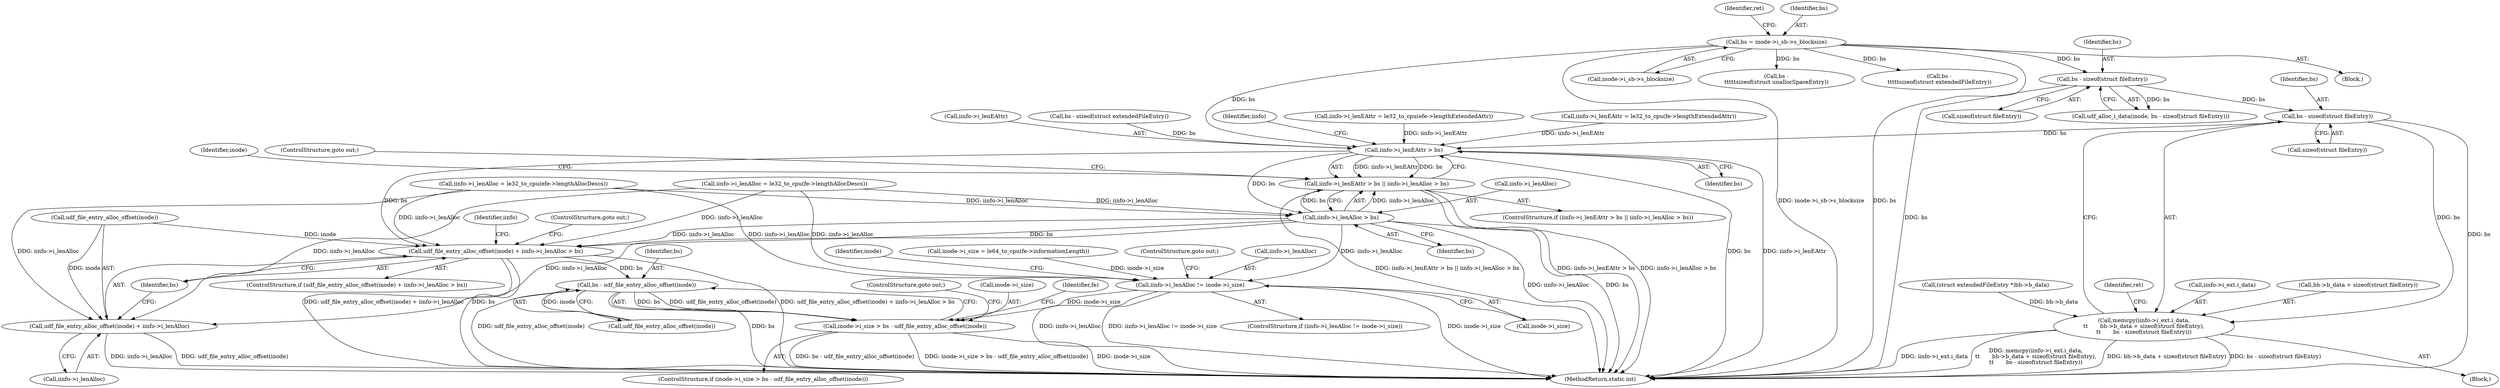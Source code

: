 digraph "0_linux_23b133bdc452aa441fcb9b82cbf6dd05cfd342d0@API" {
"1000502" [label="(Call,bs - sizeof(struct fileEntry))"];
"1000483" [label="(Call,bs - sizeof(struct fileEntry))"];
"1000144" [label="(Call,bs = inode->i_sb->s_blocksize)"];
"1000490" [label="(Call,memcpy(iinfo->i_ext.i_data,\n\t\t       bh->b_data + sizeof(struct fileEntry),\n\t\t       bs - sizeof(struct fileEntry)))"];
"1000980" [label="(Call,iinfo->i_lenEAttr > bs)"];
"1000979" [label="(Call,iinfo->i_lenEAttr > bs || iinfo->i_lenAlloc > bs)"];
"1000985" [label="(Call,iinfo->i_lenAlloc > bs)"];
"1000992" [label="(Call,udf_file_entry_alloc_offset(inode) + iinfo->i_lenAlloc > bs)"];
"1001022" [label="(Call,bs - udf_file_entry_alloc_offset(inode))"];
"1001018" [label="(Call,inode->i_size > bs - udf_file_entry_alloc_offset(inode))"];
"1000993" [label="(Call,udf_file_entry_alloc_offset(inode) + iinfo->i_lenAlloc)"];
"1001009" [label="(Call,iinfo->i_lenAlloc != inode->i_size)"];
"1000481" [label="(Call,udf_alloc_i_data(inode, bs - sizeof(struct fileEntry)))"];
"1000987" [label="(Identifier,iinfo)"];
"1000989" [label="(Identifier,bs)"];
"1000503" [label="(Identifier,bs)"];
"1000990" [label="(ControlStructure,goto out;)"];
"1000490" [label="(Call,memcpy(iinfo->i_ext.i_data,\n\t\t       bh->b_data + sizeof(struct fileEntry),\n\t\t       bs - sizeof(struct fileEntry)))"];
"1001017" [label="(ControlStructure,if (inode->i_size > bs - udf_file_entry_alloc_offset(inode)))"];
"1000491" [label="(Call,iinfo->i_ext.i_data)"];
"1000947" [label="(Call,iinfo->i_lenEAttr = le32_to_cpu(efe->lengthExtendedAttr))"];
"1000496" [label="(Call,bh->b_data + sizeof(struct fileEntry))"];
"1000483" [label="(Call,bs - sizeof(struct fileEntry))"];
"1001020" [label="(Identifier,inode)"];
"1000111" [label="(Block,)"];
"1000502" [label="(Call,bs - sizeof(struct fileEntry))"];
"1000837" [label="(Call,iinfo->i_lenAlloc = le32_to_cpu(fe->lengthAllocDescs))"];
"1001009" [label="(Call,iinfo->i_lenAlloc != inode->i_size)"];
"1000485" [label="(Call,sizeof(struct fileEntry))"];
"1001004" [label="(Identifier,iinfo)"];
"1000504" [label="(Call,sizeof(struct fileEntry))"];
"1000995" [label="(Identifier,inode)"];
"1001022" [label="(Call,bs - udf_file_entry_alloc_offset(inode))"];
"1000468" [label="(Block,)"];
"1000984" [label="(Identifier,bs)"];
"1000829" [label="(Call,iinfo->i_lenEAttr = le32_to_cpu(fe->lengthExtendedAttr))"];
"1001231" [label="(MethodReturn,static int)"];
"1001008" [label="(ControlStructure,if (iinfo->i_lenAlloc != inode->i_size))"];
"1000955" [label="(Call,iinfo->i_lenAlloc = le32_to_cpu(efe->lengthAllocDescs))"];
"1000146" [label="(Call,inode->i_sb->s_blocksize)"];
"1001023" [label="(Identifier,bs)"];
"1000153" [label="(Identifier,ret)"];
"1000240" [label="(Call,(struct extendedFileEntry *)bh->b_data)"];
"1000996" [label="(Call,iinfo->i_lenAlloc)"];
"1001026" [label="(ControlStructure,goto out;)"];
"1000732" [label="(Call,inode->i_size = le64_to_cpu(fe->informationLength))"];
"1000991" [label="(ControlStructure,if (udf_file_entry_alloc_offset(inode) + iinfo->i_lenAlloc > bs))"];
"1000986" [label="(Call,iinfo->i_lenAlloc)"];
"1000999" [label="(Identifier,bs)"];
"1000979" [label="(Call,iinfo->i_lenEAttr > bs || iinfo->i_lenAlloc > bs)"];
"1000992" [label="(Call,udf_file_entry_alloc_offset(inode) + iinfo->i_lenAlloc > bs)"];
"1001000" [label="(ControlStructure,goto out;)"];
"1000454" [label="(Call,bs - sizeof(struct extendedFileEntry))"];
"1001019" [label="(Call,inode->i_size)"];
"1000993" [label="(Call,udf_file_entry_alloc_offset(inode) + iinfo->i_lenAlloc)"];
"1001016" [label="(ControlStructure,goto out;)"];
"1001018" [label="(Call,inode->i_size > bs - udf_file_entry_alloc_offset(inode))"];
"1001030" [label="(Identifier,fe)"];
"1000978" [label="(ControlStructure,if (iinfo->i_lenEAttr > bs || iinfo->i_lenAlloc > bs))"];
"1001010" [label="(Call,iinfo->i_lenAlloc)"];
"1000145" [label="(Identifier,bs)"];
"1000994" [label="(Call,udf_file_entry_alloc_offset(inode))"];
"1000985" [label="(Call,iinfo->i_lenAlloc > bs)"];
"1000484" [label="(Identifier,bs)"];
"1000543" [label="(Call,bs -\n\t\t\t\t\tsizeof(struct unallocSpaceEntry))"];
"1000980" [label="(Call,iinfo->i_lenEAttr > bs)"];
"1000435" [label="(Call,bs -\n\t\t\t\t\tsizeof(struct extendedFileEntry))"];
"1000981" [label="(Call,iinfo->i_lenEAttr)"];
"1001024" [label="(Call,udf_file_entry_alloc_offset(inode))"];
"1000569" [label="(Identifier,ret)"];
"1000144" [label="(Call,bs = inode->i_sb->s_blocksize)"];
"1001013" [label="(Call,inode->i_size)"];
"1000502" -> "1000490"  [label="AST: "];
"1000502" -> "1000504"  [label="CFG: "];
"1000503" -> "1000502"  [label="AST: "];
"1000504" -> "1000502"  [label="AST: "];
"1000490" -> "1000502"  [label="CFG: "];
"1000502" -> "1001231"  [label="DDG: bs"];
"1000502" -> "1000490"  [label="DDG: bs"];
"1000483" -> "1000502"  [label="DDG: bs"];
"1000502" -> "1000980"  [label="DDG: bs"];
"1000483" -> "1000481"  [label="AST: "];
"1000483" -> "1000485"  [label="CFG: "];
"1000484" -> "1000483"  [label="AST: "];
"1000485" -> "1000483"  [label="AST: "];
"1000481" -> "1000483"  [label="CFG: "];
"1000483" -> "1001231"  [label="DDG: bs"];
"1000483" -> "1000481"  [label="DDG: bs"];
"1000144" -> "1000483"  [label="DDG: bs"];
"1000144" -> "1000111"  [label="AST: "];
"1000144" -> "1000146"  [label="CFG: "];
"1000145" -> "1000144"  [label="AST: "];
"1000146" -> "1000144"  [label="AST: "];
"1000153" -> "1000144"  [label="CFG: "];
"1000144" -> "1001231"  [label="DDG: bs"];
"1000144" -> "1001231"  [label="DDG: inode->i_sb->s_blocksize"];
"1000144" -> "1000435"  [label="DDG: bs"];
"1000144" -> "1000543"  [label="DDG: bs"];
"1000144" -> "1000980"  [label="DDG: bs"];
"1000490" -> "1000468"  [label="AST: "];
"1000491" -> "1000490"  [label="AST: "];
"1000496" -> "1000490"  [label="AST: "];
"1000569" -> "1000490"  [label="CFG: "];
"1000490" -> "1001231"  [label="DDG: bh->b_data + sizeof(struct fileEntry)"];
"1000490" -> "1001231"  [label="DDG: bs - sizeof(struct fileEntry)"];
"1000490" -> "1001231"  [label="DDG: iinfo->i_ext.i_data"];
"1000490" -> "1001231"  [label="DDG: memcpy(iinfo->i_ext.i_data,\n\t\t       bh->b_data + sizeof(struct fileEntry),\n\t\t       bs - sizeof(struct fileEntry))"];
"1000240" -> "1000490"  [label="DDG: bh->b_data"];
"1000980" -> "1000979"  [label="AST: "];
"1000980" -> "1000984"  [label="CFG: "];
"1000981" -> "1000980"  [label="AST: "];
"1000984" -> "1000980"  [label="AST: "];
"1000987" -> "1000980"  [label="CFG: "];
"1000979" -> "1000980"  [label="CFG: "];
"1000980" -> "1001231"  [label="DDG: bs"];
"1000980" -> "1001231"  [label="DDG: iinfo->i_lenEAttr"];
"1000980" -> "1000979"  [label="DDG: iinfo->i_lenEAttr"];
"1000980" -> "1000979"  [label="DDG: bs"];
"1000829" -> "1000980"  [label="DDG: iinfo->i_lenEAttr"];
"1000947" -> "1000980"  [label="DDG: iinfo->i_lenEAttr"];
"1000454" -> "1000980"  [label="DDG: bs"];
"1000980" -> "1000985"  [label="DDG: bs"];
"1000980" -> "1000992"  [label="DDG: bs"];
"1000979" -> "1000978"  [label="AST: "];
"1000979" -> "1000985"  [label="CFG: "];
"1000985" -> "1000979"  [label="AST: "];
"1000990" -> "1000979"  [label="CFG: "];
"1000995" -> "1000979"  [label="CFG: "];
"1000979" -> "1001231"  [label="DDG: iinfo->i_lenEAttr > bs || iinfo->i_lenAlloc > bs"];
"1000979" -> "1001231"  [label="DDG: iinfo->i_lenEAttr > bs"];
"1000979" -> "1001231"  [label="DDG: iinfo->i_lenAlloc > bs"];
"1000985" -> "1000979"  [label="DDG: iinfo->i_lenAlloc"];
"1000985" -> "1000979"  [label="DDG: bs"];
"1000985" -> "1000989"  [label="CFG: "];
"1000986" -> "1000985"  [label="AST: "];
"1000989" -> "1000985"  [label="AST: "];
"1000985" -> "1001231"  [label="DDG: bs"];
"1000985" -> "1001231"  [label="DDG: iinfo->i_lenAlloc"];
"1000837" -> "1000985"  [label="DDG: iinfo->i_lenAlloc"];
"1000955" -> "1000985"  [label="DDG: iinfo->i_lenAlloc"];
"1000985" -> "1000992"  [label="DDG: iinfo->i_lenAlloc"];
"1000985" -> "1000992"  [label="DDG: bs"];
"1000985" -> "1000993"  [label="DDG: iinfo->i_lenAlloc"];
"1000985" -> "1001009"  [label="DDG: iinfo->i_lenAlloc"];
"1000992" -> "1000991"  [label="AST: "];
"1000992" -> "1000999"  [label="CFG: "];
"1000993" -> "1000992"  [label="AST: "];
"1000999" -> "1000992"  [label="AST: "];
"1001000" -> "1000992"  [label="CFG: "];
"1001004" -> "1000992"  [label="CFG: "];
"1000992" -> "1001231"  [label="DDG: udf_file_entry_alloc_offset(inode) + iinfo->i_lenAlloc"];
"1000992" -> "1001231"  [label="DDG: bs"];
"1000992" -> "1001231"  [label="DDG: udf_file_entry_alloc_offset(inode) + iinfo->i_lenAlloc > bs"];
"1000994" -> "1000992"  [label="DDG: inode"];
"1000837" -> "1000992"  [label="DDG: iinfo->i_lenAlloc"];
"1000955" -> "1000992"  [label="DDG: iinfo->i_lenAlloc"];
"1000992" -> "1001022"  [label="DDG: bs"];
"1001022" -> "1001018"  [label="AST: "];
"1001022" -> "1001024"  [label="CFG: "];
"1001023" -> "1001022"  [label="AST: "];
"1001024" -> "1001022"  [label="AST: "];
"1001018" -> "1001022"  [label="CFG: "];
"1001022" -> "1001231"  [label="DDG: udf_file_entry_alloc_offset(inode)"];
"1001022" -> "1001231"  [label="DDG: bs"];
"1001022" -> "1001018"  [label="DDG: bs"];
"1001022" -> "1001018"  [label="DDG: udf_file_entry_alloc_offset(inode)"];
"1001024" -> "1001022"  [label="DDG: inode"];
"1001018" -> "1001017"  [label="AST: "];
"1001019" -> "1001018"  [label="AST: "];
"1001026" -> "1001018"  [label="CFG: "];
"1001030" -> "1001018"  [label="CFG: "];
"1001018" -> "1001231"  [label="DDG: inode->i_size > bs - udf_file_entry_alloc_offset(inode)"];
"1001018" -> "1001231"  [label="DDG: inode->i_size"];
"1001018" -> "1001231"  [label="DDG: bs - udf_file_entry_alloc_offset(inode)"];
"1001009" -> "1001018"  [label="DDG: inode->i_size"];
"1000993" -> "1000996"  [label="CFG: "];
"1000994" -> "1000993"  [label="AST: "];
"1000996" -> "1000993"  [label="AST: "];
"1000999" -> "1000993"  [label="CFG: "];
"1000993" -> "1001231"  [label="DDG: iinfo->i_lenAlloc"];
"1000993" -> "1001231"  [label="DDG: udf_file_entry_alloc_offset(inode)"];
"1000994" -> "1000993"  [label="DDG: inode"];
"1000837" -> "1000993"  [label="DDG: iinfo->i_lenAlloc"];
"1000955" -> "1000993"  [label="DDG: iinfo->i_lenAlloc"];
"1001009" -> "1001008"  [label="AST: "];
"1001009" -> "1001013"  [label="CFG: "];
"1001010" -> "1001009"  [label="AST: "];
"1001013" -> "1001009"  [label="AST: "];
"1001016" -> "1001009"  [label="CFG: "];
"1001020" -> "1001009"  [label="CFG: "];
"1001009" -> "1001231"  [label="DDG: iinfo->i_lenAlloc != inode->i_size"];
"1001009" -> "1001231"  [label="DDG: inode->i_size"];
"1001009" -> "1001231"  [label="DDG: iinfo->i_lenAlloc"];
"1000837" -> "1001009"  [label="DDG: iinfo->i_lenAlloc"];
"1000955" -> "1001009"  [label="DDG: iinfo->i_lenAlloc"];
"1000732" -> "1001009"  [label="DDG: inode->i_size"];
}
